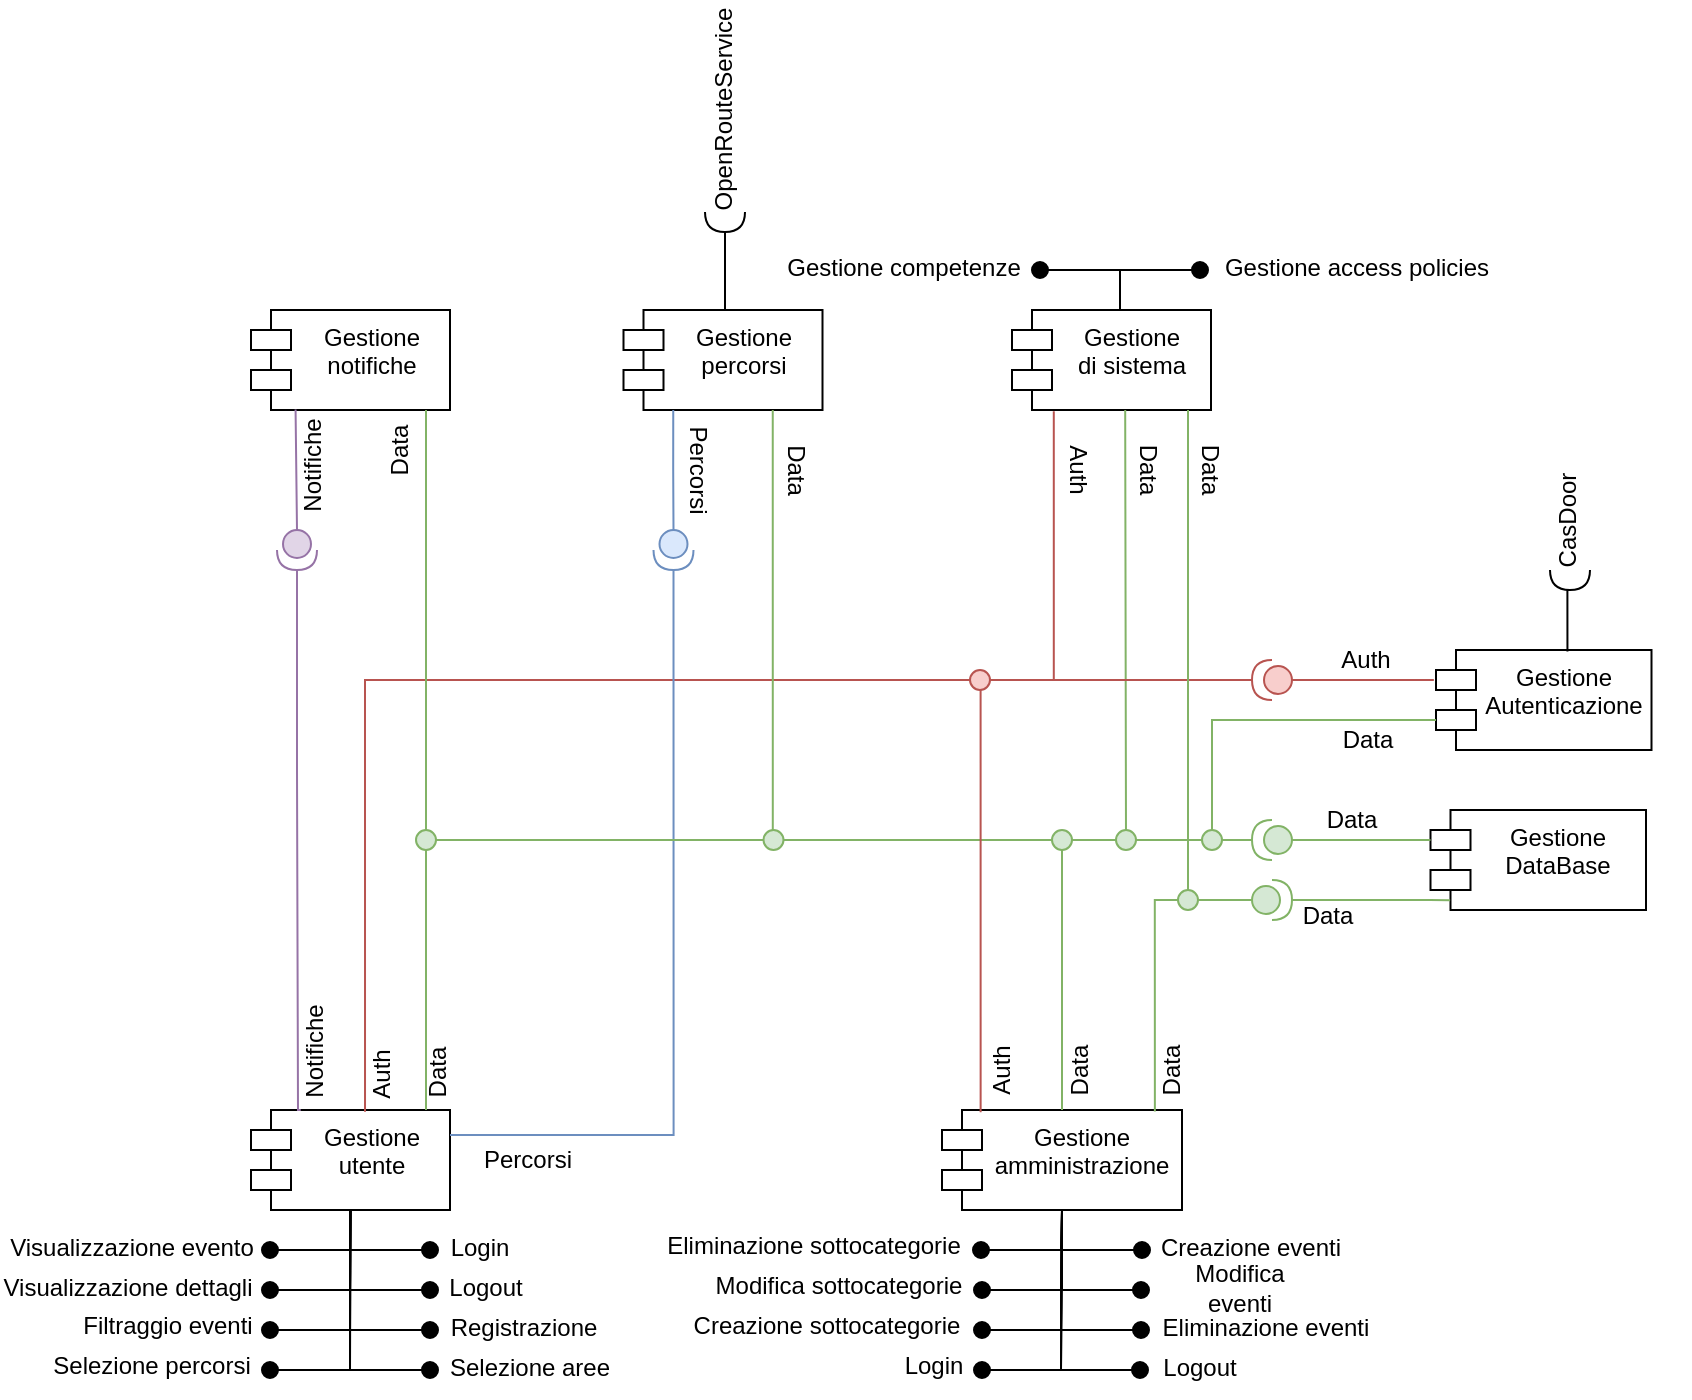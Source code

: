 <?xml version="1.0" encoding="UTF-8"?>
<mxfile version="24.2.5" type="google">
  <diagram name="Pagina-1" id="bZNuDVQKegFYLx4exZVK">
    <mxGraphModel dx="1930" dy="595" grid="1" gridSize="10" guides="1" tooltips="1" connect="1" arrows="1" fold="1" page="1" pageScale="1" pageWidth="827" pageHeight="1169" math="0" shadow="0">
      <root>
        <mxCell id="0" />
        <mxCell id="1" parent="0" />
        <mxCell id="vY_98w7-_kvQoHKUwf2a-1" value="Gestione utente" style="shape=module;align=left;spacingLeft=20;align=center;verticalAlign=top;whiteSpace=wrap;html=1;" parent="1" vertex="1">
          <mxGeometry x="-104.5" y="760" width="99.5" height="50" as="geometry" />
        </mxCell>
        <mxCell id="vY_98w7-_kvQoHKUwf2a-2" value="" style="html=1;verticalAlign=bottom;startArrow=oval;startFill=1;endArrow=none;startSize=8;curved=0;rounded=0;endFill=0;entryX=0.5;entryY=1;entryDx=0;entryDy=0;" parent="1" target="vY_98w7-_kvQoHKUwf2a-1" edge="1">
          <mxGeometry width="60" relative="1" as="geometry">
            <mxPoint x="-15" y="830" as="sourcePoint" />
            <mxPoint x="-118" y="261.86" as="targetPoint" />
            <Array as="points">
              <mxPoint x="-55" y="830" />
            </Array>
          </mxGeometry>
        </mxCell>
        <mxCell id="vY_98w7-_kvQoHKUwf2a-3" value="" style="html=1;verticalAlign=bottom;startArrow=oval;startFill=1;endArrow=none;startSize=8;curved=0;rounded=0;endFill=0;entryX=0.5;entryY=1;entryDx=0;entryDy=0;" parent="1" target="vY_98w7-_kvQoHKUwf2a-1" edge="1">
          <mxGeometry width="60" relative="1" as="geometry">
            <mxPoint x="-15" y="850" as="sourcePoint" />
            <mxPoint x="-55" y="820" as="targetPoint" />
            <Array as="points">
              <mxPoint x="-55" y="850" />
            </Array>
          </mxGeometry>
        </mxCell>
        <mxCell id="vY_98w7-_kvQoHKUwf2a-4" value="Login" style="text;html=1;align=center;verticalAlign=middle;whiteSpace=wrap;rounded=0;" parent="1" vertex="1">
          <mxGeometry x="-20" y="814" width="60" height="30" as="geometry" />
        </mxCell>
        <mxCell id="vY_98w7-_kvQoHKUwf2a-5" value="Logout" style="text;html=1;align=center;verticalAlign=middle;whiteSpace=wrap;rounded=0;" parent="1" vertex="1">
          <mxGeometry x="-17" y="834" width="60" height="30" as="geometry" />
        </mxCell>
        <mxCell id="vY_98w7-_kvQoHKUwf2a-6" value="Registrazione" style="text;html=1;align=center;verticalAlign=middle;whiteSpace=wrap;rounded=0;" parent="1" vertex="1">
          <mxGeometry x="-9" y="854" width="82" height="30" as="geometry" />
        </mxCell>
        <mxCell id="vY_98w7-_kvQoHKUwf2a-7" value="" style="html=1;verticalAlign=bottom;startArrow=oval;startFill=1;endArrow=none;startSize=8;curved=0;rounded=0;endFill=0;entryX=0.5;entryY=1;entryDx=0;entryDy=0;" parent="1" edge="1">
          <mxGeometry width="60" relative="1" as="geometry">
            <mxPoint x="-15" y="870" as="sourcePoint" />
            <mxPoint x="-55" y="830" as="targetPoint" />
            <Array as="points">
              <mxPoint x="-55" y="870" />
            </Array>
          </mxGeometry>
        </mxCell>
        <mxCell id="vY_98w7-_kvQoHKUwf2a-8" value="Gestione Autenticazione" style="shape=module;align=left;spacingLeft=20;align=center;verticalAlign=top;whiteSpace=wrap;html=1;" parent="1" vertex="1">
          <mxGeometry x="488" y="530" width="107.75" height="50" as="geometry" />
        </mxCell>
        <mxCell id="vY_98w7-_kvQoHKUwf2a-9" value="" style="shape=providedRequiredInterface;html=1;verticalLabelPosition=bottom;sketch=0;rotation=-180;fillColor=#f8cecc;strokeColor=#b85450;" parent="1" vertex="1">
          <mxGeometry x="396" y="535" width="20" height="20" as="geometry" />
        </mxCell>
        <mxCell id="vY_98w7-_kvQoHKUwf2a-10" value="Auth" style="text;html=1;align=center;verticalAlign=middle;whiteSpace=wrap;rounded=0;rotation=-90;" parent="1" vertex="1">
          <mxGeometry x="-69" y="727" width="60" height="30" as="geometry" />
        </mxCell>
        <mxCell id="vY_98w7-_kvQoHKUwf2a-11" value="Gestione &lt;br&gt;&lt;div&gt;DataBase&lt;/div&gt;" style="shape=module;align=left;spacingLeft=20;align=center;verticalAlign=top;whiteSpace=wrap;html=1;" parent="1" vertex="1">
          <mxGeometry x="485.25" y="610" width="107.75" height="50" as="geometry" />
        </mxCell>
        <mxCell id="vY_98w7-_kvQoHKUwf2a-12" value="Data" style="text;html=1;align=center;verticalAlign=middle;whiteSpace=wrap;rounded=0;" parent="1" vertex="1">
          <mxGeometry x="424" y="560" width="60" height="30" as="geometry" />
        </mxCell>
        <mxCell id="vY_98w7-_kvQoHKUwf2a-13" value="" style="html=1;verticalAlign=bottom;startArrow=oval;startFill=1;endArrow=none;startSize=8;curved=0;rounded=0;endFill=0;entryX=0.5;entryY=1;entryDx=0;entryDy=0;" parent="1" edge="1">
          <mxGeometry width="60" relative="1" as="geometry">
            <mxPoint x="-95" y="830" as="sourcePoint" />
            <mxPoint x="-55" y="810" as="targetPoint" />
            <Array as="points">
              <mxPoint x="-55" y="830" />
            </Array>
          </mxGeometry>
        </mxCell>
        <mxCell id="vY_98w7-_kvQoHKUwf2a-14" value="Visualizzazione evento" style="text;html=1;align=center;verticalAlign=middle;whiteSpace=wrap;rounded=0;" parent="1" vertex="1">
          <mxGeometry x="-226" y="814" width="124" height="30" as="geometry" />
        </mxCell>
        <mxCell id="vY_98w7-_kvQoHKUwf2a-15" value="" style="html=1;verticalAlign=bottom;startArrow=oval;startFill=1;endArrow=none;startSize=8;curved=0;rounded=0;endFill=0;entryX=0.5;entryY=1;entryDx=0;entryDy=0;" parent="1" target="vY_98w7-_kvQoHKUwf2a-1" edge="1">
          <mxGeometry width="60" relative="1" as="geometry">
            <mxPoint x="-95" y="850" as="sourcePoint" />
            <mxPoint x="-55" y="830" as="targetPoint" />
            <Array as="points">
              <mxPoint x="-55" y="850" />
            </Array>
          </mxGeometry>
        </mxCell>
        <mxCell id="vY_98w7-_kvQoHKUwf2a-16" value="Visualizzazione dettagli" style="text;html=1;align=center;verticalAlign=middle;whiteSpace=wrap;rounded=0;" parent="1" vertex="1">
          <mxGeometry x="-230" y="834" width="128" height="30" as="geometry" />
        </mxCell>
        <mxCell id="vY_98w7-_kvQoHKUwf2a-17" value="" style="html=1;verticalAlign=bottom;startArrow=oval;startFill=1;endArrow=none;startSize=8;curved=0;rounded=0;endFill=0;entryX=0.5;entryY=1;entryDx=0;entryDy=0;" parent="1" target="vY_98w7-_kvQoHKUwf2a-1" edge="1">
          <mxGeometry width="60" relative="1" as="geometry">
            <mxPoint x="-95" y="870" as="sourcePoint" />
            <mxPoint x="-55" y="830" as="targetPoint" />
            <Array as="points">
              <mxPoint x="-55" y="870" />
            </Array>
          </mxGeometry>
        </mxCell>
        <mxCell id="vY_98w7-_kvQoHKUwf2a-18" value="Filtraggio eventi" style="text;html=1;align=center;verticalAlign=middle;whiteSpace=wrap;rounded=0;" parent="1" vertex="1">
          <mxGeometry x="-190" y="853" width="88" height="30" as="geometry" />
        </mxCell>
        <mxCell id="vY_98w7-_kvQoHKUwf2a-19" value="" style="html=1;verticalAlign=bottom;startArrow=oval;startFill=1;endArrow=none;startSize=8;curved=0;rounded=0;endFill=0;entryX=0.5;entryY=1;entryDx=0;entryDy=0;" parent="1" edge="1">
          <mxGeometry width="60" relative="1" as="geometry">
            <mxPoint x="-95" y="890" as="sourcePoint" />
            <mxPoint x="-55" y="830" as="targetPoint" />
            <Array as="points">
              <mxPoint x="-55" y="890" />
            </Array>
          </mxGeometry>
        </mxCell>
        <mxCell id="vY_98w7-_kvQoHKUwf2a-20" value="Selezione percorsi" style="text;html=1;align=center;verticalAlign=middle;whiteSpace=wrap;rounded=0;" parent="1" vertex="1">
          <mxGeometry x="-206.5" y="873" width="104" height="30" as="geometry" />
        </mxCell>
        <mxCell id="vY_98w7-_kvQoHKUwf2a-21" value="" style="html=1;verticalAlign=bottom;startArrow=oval;startFill=1;endArrow=none;startSize=8;curved=0;rounded=0;endFill=0;entryX=0.5;entryY=1;entryDx=0;entryDy=0;" parent="1" target="vY_98w7-_kvQoHKUwf2a-1" edge="1">
          <mxGeometry width="60" relative="1" as="geometry">
            <mxPoint x="-15" y="890" as="sourcePoint" />
            <mxPoint x="-55" y="850" as="targetPoint" />
            <Array as="points">
              <mxPoint x="-55" y="890" />
            </Array>
          </mxGeometry>
        </mxCell>
        <mxCell id="vY_98w7-_kvQoHKUwf2a-22" value="Selezione aree" style="text;html=1;align=center;verticalAlign=middle;whiteSpace=wrap;rounded=0;" parent="1" vertex="1">
          <mxGeometry x="-7" y="874" width="84" height="30" as="geometry" />
        </mxCell>
        <mxCell id="vY_98w7-_kvQoHKUwf2a-23" value="Gestione amministrazione" style="shape=module;align=left;spacingLeft=20;align=center;verticalAlign=top;whiteSpace=wrap;html=1;" parent="1" vertex="1">
          <mxGeometry x="241" y="760" width="120" height="50" as="geometry" />
        </mxCell>
        <mxCell id="vY_98w7-_kvQoHKUwf2a-24" value="" style="ellipse;whiteSpace=wrap;html=1;align=center;aspect=fixed;fillColor=none;strokeColor=none;resizable=0;perimeter=centerPerimeter;rotatable=0;allowArrows=0;points=[];outlineConnect=1;" parent="1" vertex="1">
          <mxGeometry x="604.75" y="630" width="10" height="10" as="geometry" />
        </mxCell>
        <mxCell id="vY_98w7-_kvQoHKUwf2a-25" value="&lt;div&gt;Data&lt;/div&gt;" style="text;html=1;align=center;verticalAlign=middle;whiteSpace=wrap;rounded=0;" parent="1" vertex="1">
          <mxGeometry x="404" y="648" width="60" height="30" as="geometry" />
        </mxCell>
        <mxCell id="vY_98w7-_kvQoHKUwf2a-26" value="Gestione notifiche" style="shape=module;align=left;spacingLeft=20;align=center;verticalAlign=top;whiteSpace=wrap;html=1;" parent="1" vertex="1">
          <mxGeometry x="-104.5" y="360" width="99.5" height="50" as="geometry" />
        </mxCell>
        <mxCell id="vY_98w7-_kvQoHKUwf2a-27" value="" style="html=1;verticalAlign=bottom;startArrow=oval;startFill=1;endArrow=none;startSize=8;curved=0;rounded=0;endFill=0;entryX=0.5;entryY=1;entryDx=0;entryDy=0;" parent="1" target="vY_98w7-_kvQoHKUwf2a-23" edge="1">
          <mxGeometry width="60" relative="1" as="geometry">
            <mxPoint x="341" y="830" as="sourcePoint" />
            <mxPoint x="321" y="824" as="targetPoint" />
            <Array as="points">
              <mxPoint x="301" y="830" />
            </Array>
          </mxGeometry>
        </mxCell>
        <mxCell id="vY_98w7-_kvQoHKUwf2a-28" value="Creazione eventi" style="text;html=1;align=center;verticalAlign=middle;whiteSpace=wrap;rounded=0;" parent="1" vertex="1">
          <mxGeometry x="349" y="814" width="93" height="30" as="geometry" />
        </mxCell>
        <mxCell id="vY_98w7-_kvQoHKUwf2a-29" value="" style="html=1;verticalAlign=bottom;startArrow=oval;startFill=1;endArrow=none;startSize=8;curved=0;rounded=0;endFill=0;entryX=0.5;entryY=1;entryDx=0;entryDy=0;" parent="1" target="vY_98w7-_kvQoHKUwf2a-23" edge="1">
          <mxGeometry width="60" relative="1" as="geometry">
            <mxPoint x="340.5" y="850" as="sourcePoint" />
            <mxPoint x="300.5" y="830" as="targetPoint" />
            <Array as="points">
              <mxPoint x="300.5" y="850" />
            </Array>
          </mxGeometry>
        </mxCell>
        <mxCell id="vY_98w7-_kvQoHKUwf2a-30" value="Modifica eventi" style="text;html=1;align=center;verticalAlign=middle;whiteSpace=wrap;rounded=0;" parent="1" vertex="1">
          <mxGeometry x="349" y="834" width="82" height="30" as="geometry" />
        </mxCell>
        <mxCell id="vY_98w7-_kvQoHKUwf2a-31" value="" style="html=1;verticalAlign=bottom;startArrow=oval;startFill=1;endArrow=none;startSize=8;curved=0;rounded=0;endFill=0;" parent="1" edge="1">
          <mxGeometry width="60" relative="1" as="geometry">
            <mxPoint x="340.5" y="870" as="sourcePoint" />
            <mxPoint x="301" y="810" as="targetPoint" />
            <Array as="points">
              <mxPoint x="300.5" y="870" />
            </Array>
          </mxGeometry>
        </mxCell>
        <mxCell id="vY_98w7-_kvQoHKUwf2a-32" value="Eliminazione eventi" style="text;html=1;align=center;verticalAlign=middle;whiteSpace=wrap;rounded=0;" parent="1" vertex="1">
          <mxGeometry x="349" y="854" width="108" height="30" as="geometry" />
        </mxCell>
        <mxCell id="vY_98w7-_kvQoHKUwf2a-33" value="" style="html=1;verticalAlign=bottom;startArrow=oval;startFill=1;endArrow=none;startSize=8;curved=0;rounded=0;endFill=0;entryX=0.5;entryY=1;entryDx=0;entryDy=0;" parent="1" target="vY_98w7-_kvQoHKUwf2a-23" edge="1">
          <mxGeometry width="60" relative="1" as="geometry">
            <mxPoint x="261" y="870" as="sourcePoint" />
            <mxPoint x="301" y="810" as="targetPoint" />
            <Array as="points">
              <mxPoint x="300.5" y="870" />
            </Array>
          </mxGeometry>
        </mxCell>
        <mxCell id="vY_98w7-_kvQoHKUwf2a-34" value="Creazione sottocategorie" style="text;html=1;align=center;verticalAlign=middle;whiteSpace=wrap;rounded=0;" parent="1" vertex="1">
          <mxGeometry x="114" y="853" width="139" height="30" as="geometry" />
        </mxCell>
        <mxCell id="vY_98w7-_kvQoHKUwf2a-35" value="" style="html=1;verticalAlign=bottom;startArrow=oval;startFill=1;endArrow=none;startSize=8;curved=0;rounded=0;endFill=0;entryX=0.5;entryY=1;entryDx=0;entryDy=0;" parent="1" target="vY_98w7-_kvQoHKUwf2a-23" edge="1">
          <mxGeometry width="60" relative="1" as="geometry">
            <mxPoint x="261" y="850" as="sourcePoint" />
            <mxPoint x="311" y="820" as="targetPoint" />
            <Array as="points">
              <mxPoint x="301" y="850" />
            </Array>
          </mxGeometry>
        </mxCell>
        <mxCell id="vY_98w7-_kvQoHKUwf2a-36" value="Modifica sottocategorie" style="text;html=1;align=center;verticalAlign=middle;whiteSpace=wrap;rounded=0;" parent="1" vertex="1">
          <mxGeometry x="120" y="833" width="139" height="30" as="geometry" />
        </mxCell>
        <mxCell id="vY_98w7-_kvQoHKUwf2a-37" value="Percorsi" style="text;html=1;align=center;verticalAlign=middle;whiteSpace=wrap;rounded=0;" parent="1" vertex="1">
          <mxGeometry y="770" width="68" height="30" as="geometry" />
        </mxCell>
        <mxCell id="vY_98w7-_kvQoHKUwf2a-38" value="" style="html=1;verticalAlign=bottom;startArrow=oval;startFill=1;endArrow=none;startSize=8;curved=0;rounded=0;endFill=0;entryX=0.5;entryY=1;entryDx=0;entryDy=0;" parent="1" target="vY_98w7-_kvQoHKUwf2a-23" edge="1">
          <mxGeometry width="60" relative="1" as="geometry">
            <mxPoint x="260.5" y="830" as="sourcePoint" />
            <mxPoint x="301" y="810" as="targetPoint" />
            <Array as="points">
              <mxPoint x="300.5" y="830" />
            </Array>
          </mxGeometry>
        </mxCell>
        <mxCell id="vY_98w7-_kvQoHKUwf2a-39" value="Auth" style="text;html=1;align=center;verticalAlign=middle;whiteSpace=wrap;rounded=0;rotation=-90;" parent="1" vertex="1">
          <mxGeometry x="241" y="725" width="60" height="30" as="geometry" />
        </mxCell>
        <mxCell id="vY_98w7-_kvQoHKUwf2a-40" value="Data" style="text;html=1;align=center;verticalAlign=middle;whiteSpace=wrap;rounded=0;rotation=-90;" parent="1" vertex="1">
          <mxGeometry x="-41" y="726" width="60" height="30" as="geometry" />
        </mxCell>
        <mxCell id="vY_98w7-_kvQoHKUwf2a-41" value="Data" style="text;html=1;align=center;verticalAlign=middle;whiteSpace=wrap;rounded=0;rotation=-90;" parent="1" vertex="1">
          <mxGeometry x="280" y="725" width="60" height="30" as="geometry" />
        </mxCell>
        <mxCell id="vY_98w7-_kvQoHKUwf2a-42" value="Auth" style="text;html=1;align=center;verticalAlign=middle;whiteSpace=wrap;rounded=0;rotation=0;" parent="1" vertex="1">
          <mxGeometry x="423" y="520" width="60" height="30" as="geometry" />
        </mxCell>
        <mxCell id="vY_98w7-_kvQoHKUwf2a-43" value="" style="shape=providedRequiredInterface;html=1;verticalLabelPosition=bottom;sketch=0;rotation=90;fillColor=#e1d5e7;strokeColor=#9673a6;" parent="1" vertex="1">
          <mxGeometry x="-91.5" y="470" width="20" height="20" as="geometry" />
        </mxCell>
        <mxCell id="vY_98w7-_kvQoHKUwf2a-44" style="edgeStyle=orthogonalEdgeStyle;rounded=0;orthogonalLoop=1;jettySize=auto;html=1;entryX=0;entryY=0.5;entryDx=0;entryDy=0;entryPerimeter=0;endArrow=none;endFill=0;fillColor=#e1d5e7;strokeColor=#9673a6;exitX=0.224;exitY=0.995;exitDx=0;exitDy=0;exitPerimeter=0;" parent="1" source="vY_98w7-_kvQoHKUwf2a-26" edge="1">
          <mxGeometry relative="1" as="geometry">
            <Array as="points">
              <mxPoint x="-82" y="411" />
              <mxPoint x="-81" y="411" />
            </Array>
            <mxPoint x="-81.118" y="410.9" as="sourcePoint" />
            <mxPoint x="-81.5" y="470" as="targetPoint" />
          </mxGeometry>
        </mxCell>
        <mxCell id="vY_98w7-_kvQoHKUwf2a-45" style="edgeStyle=orthogonalEdgeStyle;rounded=0;orthogonalLoop=1;jettySize=auto;html=1;exitX=1;exitY=0.5;exitDx=0;exitDy=0;exitPerimeter=0;entryX=0.25;entryY=0;entryDx=0;entryDy=0;endArrow=none;endFill=0;fillColor=#e1d5e7;strokeColor=#9673a6;" parent="1" source="vY_98w7-_kvQoHKUwf2a-43" target="vY_98w7-_kvQoHKUwf2a-1" edge="1">
          <mxGeometry relative="1" as="geometry">
            <Array as="points">
              <mxPoint x="-81" y="590" />
              <mxPoint x="-81" y="590" />
              <mxPoint x="-81" y="760" />
            </Array>
          </mxGeometry>
        </mxCell>
        <mxCell id="vY_98w7-_kvQoHKUwf2a-46" value="&lt;div&gt;Notifiche&lt;/div&gt;" style="text;html=1;align=center;verticalAlign=middle;whiteSpace=wrap;rounded=0;rotation=-90;" parent="1" vertex="1">
          <mxGeometry x="-102.5" y="716" width="60" height="30" as="geometry" />
        </mxCell>
        <mxCell id="vY_98w7-_kvQoHKUwf2a-47" value="&lt;div&gt;Notifiche&lt;/div&gt;" style="text;html=1;align=center;verticalAlign=middle;whiteSpace=wrap;rounded=0;rotation=-90;" parent="1" vertex="1">
          <mxGeometry x="-103.5" y="423" width="60" height="30" as="geometry" />
        </mxCell>
        <mxCell id="vY_98w7-_kvQoHKUwf2a-48" value="Data" style="text;html=1;align=center;verticalAlign=middle;whiteSpace=wrap;rounded=0;rotation=-90;" parent="1" vertex="1">
          <mxGeometry x="-60" y="415" width="60" height="30" as="geometry" />
        </mxCell>
        <mxCell id="vY_98w7-_kvQoHKUwf2a-49" value="Data" style="text;html=1;align=center;verticalAlign=middle;whiteSpace=wrap;rounded=0;rotation=-90;" parent="1" vertex="1">
          <mxGeometry x="326" y="725" width="60" height="30" as="geometry" />
        </mxCell>
        <mxCell id="vY_98w7-_kvQoHKUwf2a-50" value="&lt;div&gt;Data&lt;/div&gt;" style="text;html=1;align=center;verticalAlign=middle;whiteSpace=wrap;rounded=0;" parent="1" vertex="1">
          <mxGeometry x="416" y="600" width="60" height="30" as="geometry" />
        </mxCell>
        <mxCell id="vY_98w7-_kvQoHKUwf2a-51" style="edgeStyle=orthogonalEdgeStyle;rounded=0;orthogonalLoop=1;jettySize=auto;html=1;exitX=1;exitY=0.5;exitDx=0;exitDy=0;exitPerimeter=0;entryX=0.5;entryY=0;entryDx=0;entryDy=0;endArrow=none;endFill=0;fillColor=#d5e8d4;strokeColor=#82b366;" parent="1" source="vY_98w7-_kvQoHKUwf2a-52" target="vY_98w7-_kvQoHKUwf2a-23" edge="1">
          <mxGeometry relative="1" as="geometry" />
        </mxCell>
        <mxCell id="vY_98w7-_kvQoHKUwf2a-52" value="" style="shape=providedRequiredInterface;html=1;verticalLabelPosition=bottom;sketch=0;rotation=-180;fillColor=#d5e8d4;strokeColor=#82b366;" parent="1" vertex="1">
          <mxGeometry x="396" y="615" width="20" height="20" as="geometry" />
        </mxCell>
        <mxCell id="vY_98w7-_kvQoHKUwf2a-53" style="edgeStyle=orthogonalEdgeStyle;rounded=0;orthogonalLoop=1;jettySize=auto;html=1;exitX=0;exitY=0.5;exitDx=0;exitDy=0;exitPerimeter=0;entryX=0;entryY=0;entryDx=0;entryDy=15;entryPerimeter=0;endArrow=none;endFill=0;fillColor=#d5e8d4;strokeColor=#82b366;" parent="1" source="vY_98w7-_kvQoHKUwf2a-52" target="vY_98w7-_kvQoHKUwf2a-11" edge="1">
          <mxGeometry relative="1" as="geometry" />
        </mxCell>
        <mxCell id="vY_98w7-_kvQoHKUwf2a-54" style="edgeStyle=orthogonalEdgeStyle;rounded=0;orthogonalLoop=1;jettySize=auto;html=1;exitX=0;exitY=0.5;exitDx=0;exitDy=0;exitPerimeter=0;entryX=-0.01;entryY=0.299;entryDx=0;entryDy=0;entryPerimeter=0;endArrow=none;endFill=0;fillColor=#f8cecc;strokeColor=#b85450;" parent="1" source="vY_98w7-_kvQoHKUwf2a-9" target="vY_98w7-_kvQoHKUwf2a-8" edge="1">
          <mxGeometry relative="1" as="geometry" />
        </mxCell>
        <mxCell id="vY_98w7-_kvQoHKUwf2a-55" style="edgeStyle=orthogonalEdgeStyle;rounded=0;orthogonalLoop=1;jettySize=auto;html=1;exitX=1;exitY=0.5;exitDx=0;exitDy=0;exitPerimeter=0;endArrow=none;endFill=0;fillColor=#f8cecc;strokeColor=#b85450;entryX=0.573;entryY=0.018;entryDx=0;entryDy=0;entryPerimeter=0;" parent="1" source="vY_98w7-_kvQoHKUwf2a-9" target="vY_98w7-_kvQoHKUwf2a-1" edge="1">
          <mxGeometry relative="1" as="geometry">
            <mxPoint x="-140" y="720" as="targetPoint" />
          </mxGeometry>
        </mxCell>
        <mxCell id="vY_98w7-_kvQoHKUwf2a-56" style="edgeStyle=orthogonalEdgeStyle;rounded=0;orthogonalLoop=1;jettySize=auto;html=1;entryX=1;entryY=0.5;entryDx=0;entryDy=0;entryPerimeter=0;endArrow=none;endFill=0;fillColor=#d5e8d4;strokeColor=#82b366;" parent="1" edge="1" target="vY_98w7-_kvQoHKUwf2a-52">
          <mxGeometry relative="1" as="geometry">
            <mxPoint x="-17" y="410" as="sourcePoint" />
            <mxPoint x="399.0" y="625.0" as="targetPoint" />
            <Array as="points">
              <mxPoint x="-17" y="625" />
            </Array>
          </mxGeometry>
        </mxCell>
        <mxCell id="vY_98w7-_kvQoHKUwf2a-57" style="edgeStyle=orthogonalEdgeStyle;rounded=0;orthogonalLoop=1;jettySize=auto;html=1;exitX=1;exitY=0.5;exitDx=0;exitDy=0;exitPerimeter=0;entryX=0.161;entryY=0.023;entryDx=0;entryDy=0;entryPerimeter=0;endArrow=none;endFill=0;fillColor=#f8cecc;strokeColor=#b85450;" parent="1" source="vY_98w7-_kvQoHKUwf2a-9" target="vY_98w7-_kvQoHKUwf2a-23" edge="1">
          <mxGeometry relative="1" as="geometry" />
        </mxCell>
        <mxCell id="vY_98w7-_kvQoHKUwf2a-58" value="" style="shape=providedRequiredInterface;html=1;verticalLabelPosition=bottom;sketch=0;rotation=0;fillColor=#d5e8d4;strokeColor=#82b366;" parent="1" vertex="1">
          <mxGeometry x="396" y="645" width="20" height="20" as="geometry" />
        </mxCell>
        <mxCell id="vY_98w7-_kvQoHKUwf2a-59" style="edgeStyle=orthogonalEdgeStyle;rounded=0;orthogonalLoop=1;jettySize=auto;html=1;exitX=1;exitY=0.5;exitDx=0;exitDy=0;exitPerimeter=0;entryX=0.091;entryY=0.902;entryDx=0;entryDy=0;entryPerimeter=0;endArrow=none;endFill=0;fillColor=#d5e8d4;strokeColor=#82b366;" parent="1" source="vY_98w7-_kvQoHKUwf2a-58" target="vY_98w7-_kvQoHKUwf2a-11" edge="1">
          <mxGeometry relative="1" as="geometry">
            <mxPoint x="485" y="645" as="targetPoint" />
            <Array as="points">
              <mxPoint x="485" y="655" />
            </Array>
          </mxGeometry>
        </mxCell>
        <mxCell id="vY_98w7-_kvQoHKUwf2a-60" style="edgeStyle=orthogonalEdgeStyle;rounded=0;orthogonalLoop=1;jettySize=auto;html=1;exitX=0;exitY=0.5;exitDx=0;exitDy=0;exitPerimeter=0;entryX=0.887;entryY=0.016;entryDx=0;entryDy=0;entryPerimeter=0;endArrow=none;endFill=0;fillColor=#d5e8d4;strokeColor=#82b366;" parent="1" source="vY_98w7-_kvQoHKUwf2a-58" target="vY_98w7-_kvQoHKUwf2a-23" edge="1">
          <mxGeometry relative="1" as="geometry" />
        </mxCell>
        <mxCell id="vY_98w7-_kvQoHKUwf2a-61" value="Gestione percorsi" style="shape=module;align=left;spacingLeft=20;align=center;verticalAlign=top;whiteSpace=wrap;html=1;" parent="1" vertex="1">
          <mxGeometry x="81.75" y="360" width="99.5" height="50" as="geometry" />
        </mxCell>
        <mxCell id="vY_98w7-_kvQoHKUwf2a-62" style="edgeStyle=orthogonalEdgeStyle;rounded=0;orthogonalLoop=1;jettySize=auto;html=1;exitX=1;exitY=0.5;exitDx=0;exitDy=0;exitPerimeter=0;entryX=1;entryY=0.25;entryDx=0;entryDy=0;endArrow=none;endFill=0;fillColor=#dae8fc;strokeColor=#6c8ebf;" parent="1" source="vY_98w7-_kvQoHKUwf2a-63" target="vY_98w7-_kvQoHKUwf2a-1" edge="1">
          <mxGeometry relative="1" as="geometry">
            <Array as="points">
              <mxPoint x="107" y="773" />
            </Array>
          </mxGeometry>
        </mxCell>
        <mxCell id="vY_98w7-_kvQoHKUwf2a-63" value="" style="shape=providedRequiredInterface;html=1;verticalLabelPosition=bottom;sketch=0;rotation=90;fillColor=#dae8fc;strokeColor=#6c8ebf;" parent="1" vertex="1">
          <mxGeometry x="96.75" y="470" width="20" height="20" as="geometry" />
        </mxCell>
        <mxCell id="vY_98w7-_kvQoHKUwf2a-64" style="edgeStyle=orthogonalEdgeStyle;rounded=0;orthogonalLoop=1;jettySize=auto;html=1;exitX=0.25;exitY=1;exitDx=0;exitDy=0;entryX=0;entryY=0.5;entryDx=0;entryDy=0;entryPerimeter=0;endArrow=none;endFill=0;fillColor=#dae8fc;strokeColor=#6c8ebf;" parent="1" source="vY_98w7-_kvQoHKUwf2a-61" target="vY_98w7-_kvQoHKUwf2a-63" edge="1">
          <mxGeometry relative="1" as="geometry" />
        </mxCell>
        <mxCell id="vY_98w7-_kvQoHKUwf2a-65" value="Eliminazione sottocategorie" style="text;html=1;align=center;verticalAlign=middle;whiteSpace=wrap;rounded=0;" parent="1" vertex="1">
          <mxGeometry x="100" y="813" width="154" height="30" as="geometry" />
        </mxCell>
        <mxCell id="vY_98w7-_kvQoHKUwf2a-66" value="Percorsi" style="text;html=1;align=center;verticalAlign=middle;whiteSpace=wrap;rounded=0;rotation=90;" parent="1" vertex="1">
          <mxGeometry x="84.75" y="425" width="68" height="30" as="geometry" />
        </mxCell>
        <mxCell id="vY_98w7-_kvQoHKUwf2a-69" style="edgeStyle=orthogonalEdgeStyle;rounded=0;orthogonalLoop=1;jettySize=auto;html=1;exitX=0.75;exitY=1;exitDx=0;exitDy=0;entryX=0.873;entryY=0;entryDx=0;entryDy=0;entryPerimeter=0;endArrow=none;endFill=0;fillColor=#d5e8d4;strokeColor=#82b366;" parent="1" edge="1" source="vY_98w7-_kvQoHKUwf2a-61">
          <mxGeometry relative="1" as="geometry">
            <mxPoint x="156.75" y="490" as="sourcePoint" />
            <mxPoint x="-16.996" y="760" as="targetPoint" />
            <Array as="points">
              <mxPoint x="156" y="625" />
              <mxPoint x="-17" y="625" />
            </Array>
          </mxGeometry>
        </mxCell>
        <mxCell id="vY_98w7-_kvQoHKUwf2a-70" value="Data" style="text;html=1;align=center;verticalAlign=middle;whiteSpace=wrap;rounded=0;rotation=90;" parent="1" vertex="1">
          <mxGeometry x="133.75" y="425" width="68" height="30" as="geometry" />
        </mxCell>
        <mxCell id="vY_98w7-_kvQoHKUwf2a-71" value="CasDoor" style="text;html=1;align=center;verticalAlign=middle;whiteSpace=wrap;rounded=0;rotation=-90;" parent="1" vertex="1">
          <mxGeometry x="524" y="450" width="60" height="30" as="geometry" />
        </mxCell>
        <mxCell id="vY_98w7-_kvQoHKUwf2a-72" value="" style="shape=requiredInterface;html=1;verticalLabelPosition=bottom;sketch=0;rotation=90;" parent="1" vertex="1">
          <mxGeometry x="127.5" y="306" width="10" height="20" as="geometry" />
        </mxCell>
        <mxCell id="vY_98w7-_kvQoHKUwf2a-73" value="OpenRouteService" style="text;html=1;align=center;verticalAlign=middle;whiteSpace=wrap;rounded=0;rotation=-90;" parent="1" vertex="1">
          <mxGeometry x="77" y="245" width="109" height="29" as="geometry" />
        </mxCell>
        <mxCell id="vY_98w7-_kvQoHKUwf2a-74" style="edgeStyle=orthogonalEdgeStyle;rounded=0;orthogonalLoop=1;jettySize=auto;html=1;exitX=0.5;exitY=0;exitDx=0;exitDy=0;entryX=1;entryY=0.5;entryDx=0;entryDy=0;entryPerimeter=0;endArrow=none;endFill=0;" parent="1" source="vY_98w7-_kvQoHKUwf2a-61" target="vY_98w7-_kvQoHKUwf2a-72" edge="1">
          <mxGeometry relative="1" as="geometry" />
        </mxCell>
        <mxCell id="vY_98w7-_kvQoHKUwf2a-75" style="edgeStyle=orthogonalEdgeStyle;rounded=0;orthogonalLoop=1;jettySize=auto;html=1;exitX=0;exitY=0;exitDx=0;exitDy=35;exitPerimeter=0;entryX=1;entryY=0.5;entryDx=0;entryDy=0;entryPerimeter=0;endArrow=none;endFill=0;fillColor=#d5e8d4;strokeColor=#82b366;" parent="1" source="vY_98w7-_kvQoHKUwf2a-8" target="vY_98w7-_kvQoHKUwf2a-52" edge="1">
          <mxGeometry relative="1" as="geometry" />
        </mxCell>
        <mxCell id="vY_98w7-_kvQoHKUwf2a-76" value="" style="shape=requiredInterface;html=1;verticalLabelPosition=bottom;sketch=0;rotation=90;" parent="1" vertex="1">
          <mxGeometry x="550" y="485" width="10" height="20" as="geometry" />
        </mxCell>
        <mxCell id="vY_98w7-_kvQoHKUwf2a-77" style="edgeStyle=orthogonalEdgeStyle;rounded=0;orthogonalLoop=1;jettySize=auto;html=1;exitX=1;exitY=0.5;exitDx=0;exitDy=0;exitPerimeter=0;entryX=0.61;entryY=0.014;entryDx=0;entryDy=0;entryPerimeter=0;endArrow=none;endFill=0;" parent="1" source="vY_98w7-_kvQoHKUwf2a-76" target="vY_98w7-_kvQoHKUwf2a-8" edge="1">
          <mxGeometry relative="1" as="geometry" />
        </mxCell>
        <mxCell id="BJdEKhWwsXjZd2oWK2sM-1" value="" style="html=1;verticalAlign=bottom;startArrow=oval;startFill=1;endArrow=none;startSize=8;curved=0;rounded=0;endFill=0;entryX=0.5;entryY=1;entryDx=0;entryDy=0;" parent="1" target="vY_98w7-_kvQoHKUwf2a-23" edge="1">
          <mxGeometry width="60" relative="1" as="geometry">
            <mxPoint x="261" y="890" as="sourcePoint" />
            <mxPoint x="301" y="830" as="targetPoint" />
            <Array as="points">
              <mxPoint x="300.5" y="890" />
            </Array>
          </mxGeometry>
        </mxCell>
        <mxCell id="BJdEKhWwsXjZd2oWK2sM-2" value="" style="html=1;verticalAlign=bottom;startArrow=oval;startFill=1;endArrow=none;startSize=8;curved=0;rounded=0;endFill=0;entryX=0.5;entryY=1;entryDx=0;entryDy=0;" parent="1" target="vY_98w7-_kvQoHKUwf2a-23" edge="1">
          <mxGeometry width="60" relative="1" as="geometry">
            <mxPoint x="340" y="890" as="sourcePoint" />
            <mxPoint x="301" y="830" as="targetPoint" />
            <Array as="points">
              <mxPoint x="300.5" y="890" />
            </Array>
          </mxGeometry>
        </mxCell>
        <mxCell id="BJdEKhWwsXjZd2oWK2sM-3" value="Login" style="text;html=1;align=center;verticalAlign=middle;whiteSpace=wrap;rounded=0;" parent="1" vertex="1">
          <mxGeometry x="217" y="873" width="40" height="30" as="geometry" />
        </mxCell>
        <mxCell id="BJdEKhWwsXjZd2oWK2sM-4" value="Logout" style="text;html=1;align=center;verticalAlign=middle;whiteSpace=wrap;rounded=0;" parent="1" vertex="1">
          <mxGeometry x="340" y="874" width="60" height="30" as="geometry" />
        </mxCell>
        <mxCell id="bgRyU9uftjAcLCPm4j8X-1" value="Gestione &lt;br&gt;di sistema" style="shape=module;align=left;spacingLeft=20;align=center;verticalAlign=top;whiteSpace=wrap;html=1;" vertex="1" parent="1">
          <mxGeometry x="276" y="360" width="99.5" height="50" as="geometry" />
        </mxCell>
        <mxCell id="bgRyU9uftjAcLCPm4j8X-4" value="Data" style="text;html=1;align=center;verticalAlign=middle;whiteSpace=wrap;rounded=0;rotation=90;" vertex="1" parent="1">
          <mxGeometry x="310" y="425" width="68" height="30" as="geometry" />
        </mxCell>
        <mxCell id="bgRyU9uftjAcLCPm4j8X-6" style="edgeStyle=orthogonalEdgeStyle;rounded=0;orthogonalLoop=1;jettySize=auto;html=1;exitX=0.75;exitY=1;exitDx=0;exitDy=0;entryX=1;entryY=0.5;entryDx=0;entryDy=0;entryPerimeter=0;endArrow=none;endFill=0;fillColor=#d5e8d4;strokeColor=#82b366;" edge="1" parent="1" target="vY_98w7-_kvQoHKUwf2a-52">
          <mxGeometry relative="1" as="geometry">
            <mxPoint x="332.625" y="410" as="sourcePoint" />
            <mxPoint x="333" y="470" as="targetPoint" />
            <Array as="points">
              <mxPoint x="333" y="411" />
              <mxPoint x="333" y="625" />
            </Array>
          </mxGeometry>
        </mxCell>
        <mxCell id="bgRyU9uftjAcLCPm4j8X-9" style="edgeStyle=orthogonalEdgeStyle;rounded=0;orthogonalLoop=1;jettySize=auto;html=1;exitX=0.75;exitY=1;exitDx=0;exitDy=0;entryX=0;entryY=0.5;entryDx=0;entryDy=0;entryPerimeter=0;endArrow=none;endFill=0;fillColor=#d5e8d4;strokeColor=#82b366;" edge="1" parent="1" target="vY_98w7-_kvQoHKUwf2a-58" source="bgRyU9uftjAcLCPm4j8X-24">
          <mxGeometry relative="1" as="geometry">
            <mxPoint x="364" y="410" as="sourcePoint" />
            <mxPoint x="364" y="470" as="targetPoint" />
            <Array as="points">
              <mxPoint x="364" y="655" />
            </Array>
          </mxGeometry>
        </mxCell>
        <mxCell id="bgRyU9uftjAcLCPm4j8X-10" value="Data" style="text;html=1;align=center;verticalAlign=middle;whiteSpace=wrap;rounded=0;rotation=90;" vertex="1" parent="1">
          <mxGeometry x="341" y="425" width="68" height="30" as="geometry" />
        </mxCell>
        <mxCell id="bgRyU9uftjAcLCPm4j8X-12" value="&lt;div&gt;Auth&lt;/div&gt;" style="text;html=1;align=center;verticalAlign=middle;whiteSpace=wrap;rounded=0;rotation=90;" vertex="1" parent="1">
          <mxGeometry x="279" y="425" width="60" height="30" as="geometry" />
        </mxCell>
        <mxCell id="bgRyU9uftjAcLCPm4j8X-13" style="edgeStyle=orthogonalEdgeStyle;rounded=0;orthogonalLoop=1;jettySize=auto;html=1;exitX=0.21;exitY=1.013;exitDx=0;exitDy=0;exitPerimeter=0;entryX=1;entryY=0.5;entryDx=0;entryDy=0;entryPerimeter=0;endArrow=none;endFill=0;fillColor=#f8cecc;strokeColor=#b85450;" edge="1" parent="1" source="bgRyU9uftjAcLCPm4j8X-1" target="vY_98w7-_kvQoHKUwf2a-9">
          <mxGeometry relative="1" as="geometry">
            <mxPoint x="301" y="490" as="sourcePoint" />
          </mxGeometry>
        </mxCell>
        <mxCell id="bgRyU9uftjAcLCPm4j8X-25" value="" style="edgeStyle=orthogonalEdgeStyle;rounded=0;orthogonalLoop=1;jettySize=auto;html=1;exitX=0.75;exitY=1;exitDx=0;exitDy=0;entryX=0;entryY=0.5;entryDx=0;entryDy=0;entryPerimeter=0;endArrow=none;endFill=0;fillColor=#d5e8d4;strokeColor=#82b366;" edge="1" parent="1" target="bgRyU9uftjAcLCPm4j8X-24">
          <mxGeometry relative="1" as="geometry">
            <mxPoint x="364" y="410" as="sourcePoint" />
            <mxPoint x="396" y="655" as="targetPoint" />
            <Array as="points">
              <mxPoint x="364" y="655" />
            </Array>
          </mxGeometry>
        </mxCell>
        <mxCell id="bgRyU9uftjAcLCPm4j8X-24" value="" style="ellipse;whiteSpace=wrap;html=1;aspect=fixed;movable=1;resizable=1;rotatable=1;deletable=1;editable=1;locked=0;connectable=1;points=[];fillColor=#d5e8d4;strokeColor=#82b366;" vertex="1" parent="1">
          <mxGeometry x="359" y="650" width="10" height="10" as="geometry" />
        </mxCell>
        <mxCell id="bgRyU9uftjAcLCPm4j8X-26" value="" style="ellipse;whiteSpace=wrap;html=1;aspect=fixed;movable=1;resizable=1;rotatable=1;deletable=1;editable=1;locked=0;connectable=1;points=[];fillColor=#d5e8d4;strokeColor=#82b366;" vertex="1" parent="1">
          <mxGeometry x="371" y="620" width="10" height="10" as="geometry" />
        </mxCell>
        <mxCell id="bgRyU9uftjAcLCPm4j8X-27" value="" style="ellipse;whiteSpace=wrap;html=1;aspect=fixed;movable=1;resizable=1;rotatable=1;deletable=1;editable=1;locked=0;connectable=1;points=[];fillColor=#d5e8d4;strokeColor=#82b366;" vertex="1" parent="1">
          <mxGeometry x="328" y="620" width="10" height="10" as="geometry" />
        </mxCell>
        <mxCell id="bgRyU9uftjAcLCPm4j8X-29" value="" style="ellipse;whiteSpace=wrap;html=1;aspect=fixed;movable=1;resizable=1;rotatable=1;deletable=1;editable=1;locked=0;connectable=1;points=[];fillColor=#d5e8d4;strokeColor=#82b366;" vertex="1" parent="1">
          <mxGeometry x="296" y="620" width="10" height="10" as="geometry" />
        </mxCell>
        <mxCell id="bgRyU9uftjAcLCPm4j8X-30" value="" style="ellipse;whiteSpace=wrap;html=1;aspect=fixed;movable=1;resizable=1;rotatable=1;deletable=1;editable=1;locked=0;connectable=1;points=[];fillColor=#d5e8d4;strokeColor=#82b366;" vertex="1" parent="1">
          <mxGeometry x="151.75" y="620" width="10" height="10" as="geometry" />
        </mxCell>
        <mxCell id="bgRyU9uftjAcLCPm4j8X-31" value="" style="ellipse;whiteSpace=wrap;html=1;aspect=fixed;movable=1;resizable=1;rotatable=1;deletable=1;editable=1;locked=0;connectable=1;points=[];fillColor=#d5e8d4;strokeColor=#82b366;" vertex="1" parent="1">
          <mxGeometry x="-22" y="620" width="10" height="10" as="geometry" />
        </mxCell>
        <mxCell id="bgRyU9uftjAcLCPm4j8X-32" value="" style="ellipse;whiteSpace=wrap;html=1;aspect=fixed;movable=1;resizable=1;rotatable=1;deletable=1;editable=1;locked=0;connectable=1;points=[];fillColor=#f8cecc;strokeColor=#b85450;" vertex="1" parent="1">
          <mxGeometry x="255" y="540" width="10" height="10" as="geometry" />
        </mxCell>
        <mxCell id="bgRyU9uftjAcLCPm4j8X-37" value="" style="html=1;verticalAlign=bottom;startArrow=oval;startFill=1;endArrow=none;startSize=8;curved=0;rounded=0;endFill=0;" edge="1" parent="1">
          <mxGeometry width="60" relative="1" as="geometry">
            <mxPoint x="370" y="340" as="sourcePoint" />
            <mxPoint x="330" y="360" as="targetPoint" />
            <Array as="points">
              <mxPoint x="330" y="340" />
            </Array>
          </mxGeometry>
        </mxCell>
        <mxCell id="bgRyU9uftjAcLCPm4j8X-38" value="Gestione access policies" style="text;html=1;align=center;verticalAlign=middle;whiteSpace=wrap;rounded=0;" vertex="1" parent="1">
          <mxGeometry x="378" y="324" width="141" height="30" as="geometry" />
        </mxCell>
        <mxCell id="bgRyU9uftjAcLCPm4j8X-40" value="" style="html=1;verticalAlign=bottom;startArrow=oval;startFill=1;endArrow=none;startSize=8;curved=0;rounded=0;endFill=0;" edge="1" parent="1">
          <mxGeometry width="60" relative="1" as="geometry">
            <mxPoint x="290" y="340" as="sourcePoint" />
            <mxPoint x="330" y="360" as="targetPoint" />
            <Array as="points">
              <mxPoint x="330" y="340" />
            </Array>
          </mxGeometry>
        </mxCell>
        <mxCell id="bgRyU9uftjAcLCPm4j8X-41" value="Gestione competenze" style="text;html=1;align=center;verticalAlign=middle;whiteSpace=wrap;rounded=0;" vertex="1" parent="1">
          <mxGeometry x="160.5" y="324" width="121.5" height="30" as="geometry" />
        </mxCell>
      </root>
    </mxGraphModel>
  </diagram>
</mxfile>
